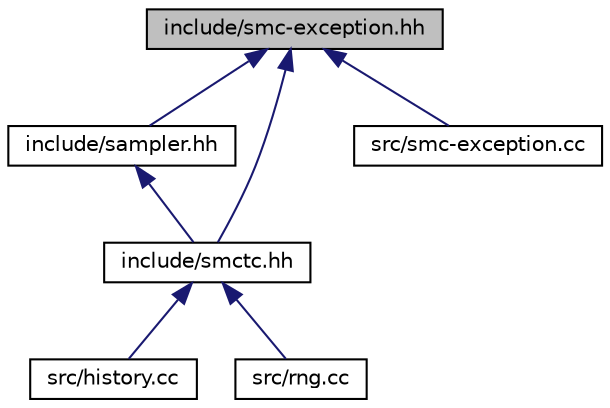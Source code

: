 digraph "include/smc-exception.hh"
{
 // LATEX_PDF_SIZE
  edge [fontname="Helvetica",fontsize="10",labelfontname="Helvetica",labelfontsize="10"];
  node [fontname="Helvetica",fontsize="10",shape=record];
  Node1 [label="include/smc-exception.hh",height=0.2,width=0.4,color="black", fillcolor="grey75", style="filled", fontcolor="black",tooltip="This file defines exception-handling facilities."];
  Node1 -> Node2 [dir="back",color="midnightblue",fontsize="10",style="solid"];
  Node2 [label="include/sampler.hh",height=0.2,width=0.4,color="black", fillcolor="white", style="filled",URL="$sampler_8hh.html",tooltip="Defines the overall sampler object."];
  Node2 -> Node3 [dir="back",color="midnightblue",fontsize="10",style="solid"];
  Node3 [label="include/smctc.hh",height=0.2,width=0.4,color="black", fillcolor="white", style="filled",URL="$smctc_8hh.html",tooltip="The main header file for SMCTC."];
  Node3 -> Node4 [dir="back",color="midnightblue",fontsize="10",style="solid"];
  Node4 [label="src/history.cc",height=0.2,width=0.4,color="black", fillcolor="white", style="filled",URL="$history_8cc.html",tooltip="This file contains the untemplated functions used for storing the history of the system."];
  Node3 -> Node5 [dir="back",color="midnightblue",fontsize="10",style="solid"];
  Node5 [label="src/rng.cc",height=0.2,width=0.4,color="black", fillcolor="white", style="filled",URL="$rng_8cc.html",tooltip="This file contains the untemplated functions used for dealing with random number generation."];
  Node1 -> Node3 [dir="back",color="midnightblue",fontsize="10",style="solid"];
  Node1 -> Node6 [dir="back",color="midnightblue",fontsize="10",style="solid"];
  Node6 [label="src/smc-exception.cc",height=0.2,width=0.4,color="black", fillcolor="white", style="filled",URL="$smc-exception_8cc.html",tooltip="The untemplated smc::exception class is implemented here."];
}
